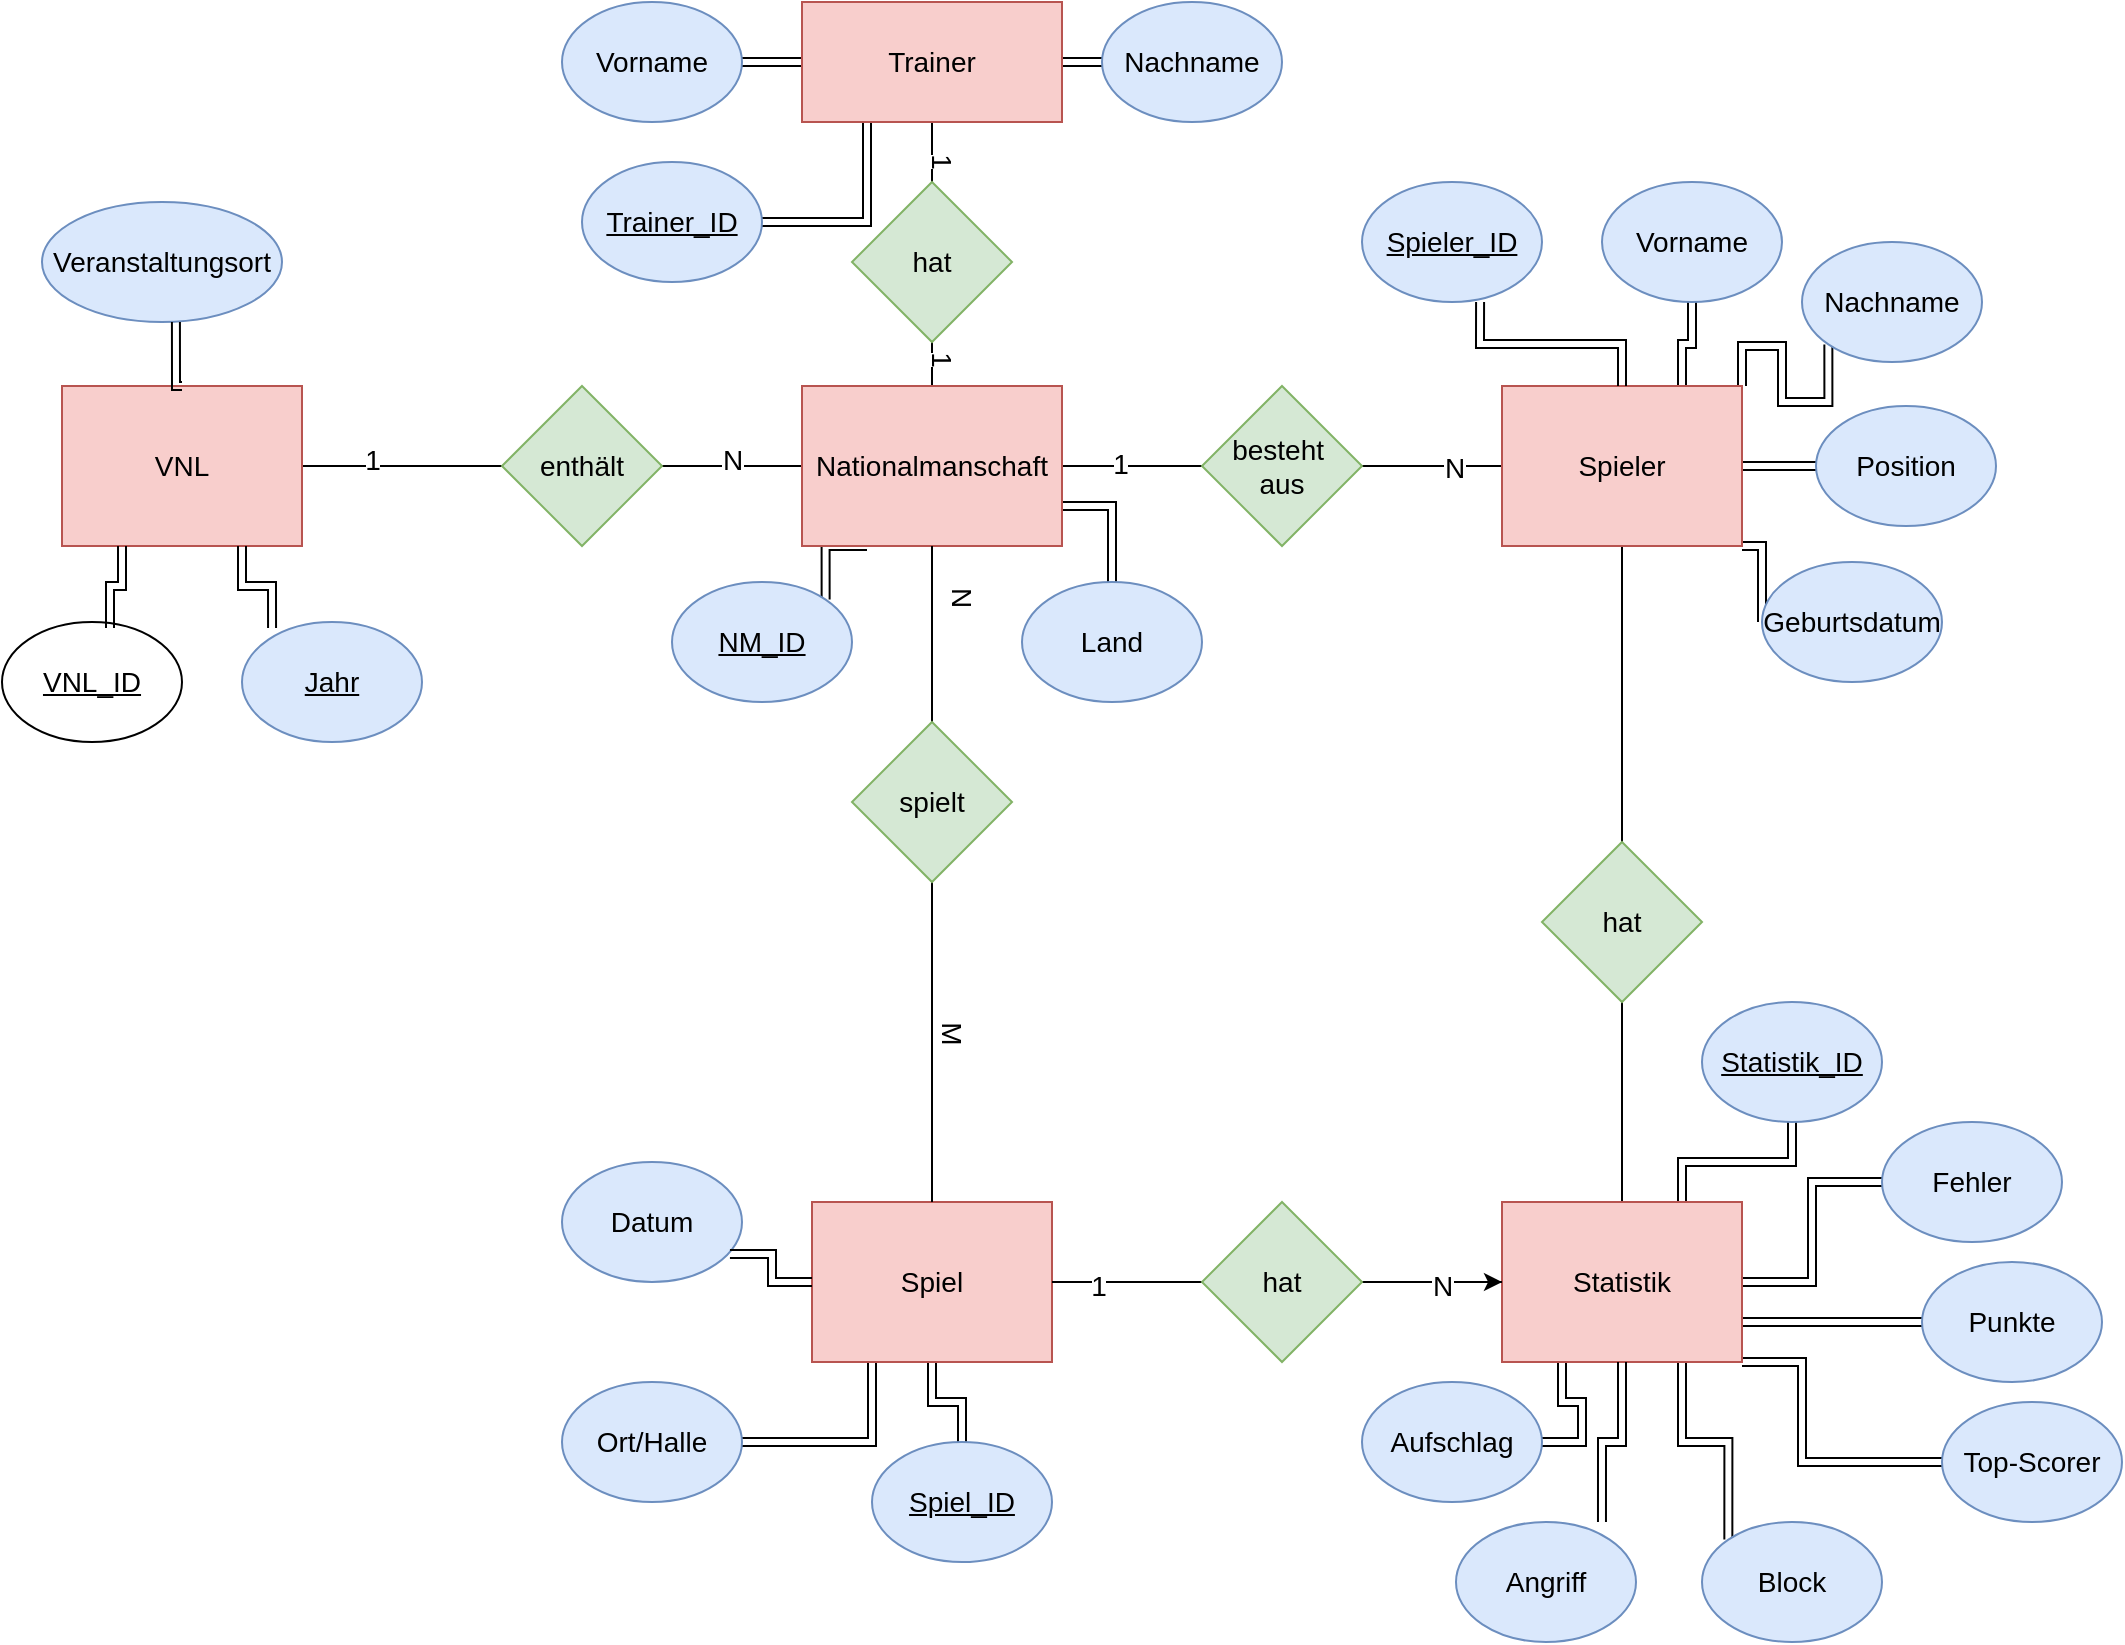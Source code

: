 <mxfile version="24.3.0" type="github">
  <diagram name="Страница — 1" id="BNOreQMkOa1Lyxxl7i81">
    <mxGraphModel dx="1949" dy="761" grid="1" gridSize="10" guides="1" tooltips="1" connect="1" arrows="1" fold="1" page="1" pageScale="1" pageWidth="827" pageHeight="1169" math="0" shadow="0">
      <root>
        <mxCell id="0" />
        <mxCell id="1" parent="0" />
        <mxCell id="w6JFk0kXFhsZIO5c5lNq-19" style="edgeStyle=orthogonalEdgeStyle;rounded=0;orthogonalLoop=1;jettySize=auto;html=1;exitX=1;exitY=0.5;exitDx=0;exitDy=0;entryX=0;entryY=0.5;entryDx=0;entryDy=0;fontSize=14;fontStyle=0;endArrow=none;endFill=0;" parent="1" source="w6JFk0kXFhsZIO5c5lNq-1" target="w6JFk0kXFhsZIO5c5lNq-2" edge="1">
          <mxGeometry relative="1" as="geometry" />
        </mxCell>
        <mxCell id="w6JFk0kXFhsZIO5c5lNq-24" value="1" style="edgeLabel;html=1;align=center;verticalAlign=middle;resizable=0;points=[];fontSize=14;fontStyle=0" parent="w6JFk0kXFhsZIO5c5lNq-19" vertex="1" connectable="0">
          <mxGeometry x="-0.842" y="3" relative="1" as="geometry">
            <mxPoint x="15" as="offset" />
          </mxGeometry>
        </mxCell>
        <mxCell id="w6JFk0kXFhsZIO5c5lNq-25" value="N" style="edgeLabel;html=1;align=center;verticalAlign=middle;resizable=0;points=[];fontSize=14;fontStyle=0" parent="w6JFk0kXFhsZIO5c5lNq-19" vertex="1" connectable="0">
          <mxGeometry x="0.832" y="3" relative="1" as="geometry">
            <mxPoint x="-14" as="offset" />
          </mxGeometry>
        </mxCell>
        <mxCell id="w6JFk0kXFhsZIO5c5lNq-1" value="VNL" style="rounded=0;whiteSpace=wrap;html=1;fillColor=#f8cecc;strokeColor=#b85450;fontSize=14;fontStyle=0" parent="1" vertex="1">
          <mxGeometry x="-50" y="202" width="120" height="80" as="geometry" />
        </mxCell>
        <mxCell id="w6JFk0kXFhsZIO5c5lNq-16" style="edgeStyle=orthogonalEdgeStyle;rounded=0;orthogonalLoop=1;jettySize=auto;html=1;exitX=1;exitY=0.5;exitDx=0;exitDy=0;entryX=0;entryY=0.5;entryDx=0;entryDy=0;fontSize=14;fontStyle=0;endArrow=none;endFill=0;" parent="1" source="w6JFk0kXFhsZIO5c5lNq-2" target="w6JFk0kXFhsZIO5c5lNq-3" edge="1">
          <mxGeometry relative="1" as="geometry" />
        </mxCell>
        <mxCell id="w6JFk0kXFhsZIO5c5lNq-26" value="1" style="edgeLabel;html=1;align=center;verticalAlign=middle;resizable=0;points=[];fontSize=14;fontStyle=0" parent="w6JFk0kXFhsZIO5c5lNq-16" vertex="1" connectable="0">
          <mxGeometry x="-0.741" y="1" relative="1" as="geometry">
            <mxPoint as="offset" />
          </mxGeometry>
        </mxCell>
        <mxCell id="w6JFk0kXFhsZIO5c5lNq-27" value="N" style="edgeLabel;html=1;align=center;verticalAlign=middle;resizable=0;points=[];fontSize=14;fontStyle=0" parent="w6JFk0kXFhsZIO5c5lNq-16" vertex="1" connectable="0">
          <mxGeometry x="0.776" y="-1" relative="1" as="geometry">
            <mxPoint as="offset" />
          </mxGeometry>
        </mxCell>
        <mxCell id="w6JFk0kXFhsZIO5c5lNq-43" style="edgeStyle=orthogonalEdgeStyle;rounded=0;orthogonalLoop=1;jettySize=auto;html=1;exitX=0.5;exitY=0;exitDx=0;exitDy=0;entryX=0.5;entryY=1;entryDx=0;entryDy=0;fontSize=14;fontStyle=0;endArrow=none;endFill=0;" parent="1" source="w6JFk0kXFhsZIO5c5lNq-2" target="w6JFk0kXFhsZIO5c5lNq-41" edge="1">
          <mxGeometry relative="1" as="geometry" />
        </mxCell>
        <mxCell id="w6JFk0kXFhsZIO5c5lNq-44" value="1" style="edgeLabel;html=1;align=center;verticalAlign=middle;resizable=0;points=[];rotation=90;fontSize=14;fontStyle=0" parent="w6JFk0kXFhsZIO5c5lNq-43" vertex="1" connectable="0">
          <mxGeometry x="0.712" y="2" relative="1" as="geometry">
            <mxPoint x="7" as="offset" />
          </mxGeometry>
        </mxCell>
        <mxCell id="w6JFk0kXFhsZIO5c5lNq-45" value="1" style="edgeLabel;html=1;align=center;verticalAlign=middle;resizable=0;points=[];rotation=90;fontSize=14;fontStyle=0" parent="w6JFk0kXFhsZIO5c5lNq-43" vertex="1" connectable="0">
          <mxGeometry x="-0.788" y="-2" relative="1" as="geometry">
            <mxPoint x="3" as="offset" />
          </mxGeometry>
        </mxCell>
        <mxCell id="w6JFk0kXFhsZIO5c5lNq-105" style="edgeStyle=orthogonalEdgeStyle;rounded=0;orthogonalLoop=1;jettySize=auto;html=1;exitX=0.25;exitY=1;exitDx=0;exitDy=0;entryX=1;entryY=0;entryDx=0;entryDy=0;shape=link;fontSize=14;fontStyle=0" parent="1" source="w6JFk0kXFhsZIO5c5lNq-2" target="w6JFk0kXFhsZIO5c5lNq-55" edge="1">
          <mxGeometry relative="1" as="geometry" />
        </mxCell>
        <mxCell id="w6JFk0kXFhsZIO5c5lNq-106" style="edgeStyle=orthogonalEdgeStyle;rounded=0;orthogonalLoop=1;jettySize=auto;html=1;exitX=1;exitY=0.75;exitDx=0;exitDy=0;entryX=0.5;entryY=0;entryDx=0;entryDy=0;shape=link;fontSize=14;fontStyle=0" parent="1" source="w6JFk0kXFhsZIO5c5lNq-2" target="w6JFk0kXFhsZIO5c5lNq-56" edge="1">
          <mxGeometry relative="1" as="geometry" />
        </mxCell>
        <mxCell id="w6JFk0kXFhsZIO5c5lNq-2" value="Nationalmanschaft" style="rounded=0;whiteSpace=wrap;html=1;fillColor=#f8cecc;strokeColor=#b85450;fontSize=14;fontStyle=0" parent="1" vertex="1">
          <mxGeometry x="320" y="202" width="130" height="80" as="geometry" />
        </mxCell>
        <mxCell id="w6JFk0kXFhsZIO5c5lNq-64" style="edgeStyle=orthogonalEdgeStyle;rounded=0;orthogonalLoop=1;jettySize=auto;html=1;exitX=0.75;exitY=0;exitDx=0;exitDy=0;entryX=0.5;entryY=1;entryDx=0;entryDy=0;shape=link;fontSize=14;fontStyle=0" parent="1" source="w6JFk0kXFhsZIO5c5lNq-3" target="w6JFk0kXFhsZIO5c5lNq-58" edge="1">
          <mxGeometry relative="1" as="geometry" />
        </mxCell>
        <mxCell id="w6JFk0kXFhsZIO5c5lNq-65" style="edgeStyle=orthogonalEdgeStyle;rounded=0;orthogonalLoop=1;jettySize=auto;html=1;exitX=1;exitY=0;exitDx=0;exitDy=0;entryX=0;entryY=1;entryDx=0;entryDy=0;shape=link;fontSize=14;fontStyle=0" parent="1" source="w6JFk0kXFhsZIO5c5lNq-3" target="w6JFk0kXFhsZIO5c5lNq-59" edge="1">
          <mxGeometry relative="1" as="geometry" />
        </mxCell>
        <mxCell id="w6JFk0kXFhsZIO5c5lNq-66" style="edgeStyle=orthogonalEdgeStyle;rounded=0;orthogonalLoop=1;jettySize=auto;html=1;exitX=1;exitY=0.5;exitDx=0;exitDy=0;entryX=0;entryY=0.5;entryDx=0;entryDy=0;shape=link;fontSize=14;fontStyle=0" parent="1" source="w6JFk0kXFhsZIO5c5lNq-3" target="w6JFk0kXFhsZIO5c5lNq-60" edge="1">
          <mxGeometry relative="1" as="geometry" />
        </mxCell>
        <mxCell id="w6JFk0kXFhsZIO5c5lNq-67" style="edgeStyle=orthogonalEdgeStyle;rounded=0;orthogonalLoop=1;jettySize=auto;html=1;exitX=1;exitY=1;exitDx=0;exitDy=0;entryX=0;entryY=0.5;entryDx=0;entryDy=0;shape=link;fontSize=14;fontStyle=0" parent="1" source="w6JFk0kXFhsZIO5c5lNq-3" target="w6JFk0kXFhsZIO5c5lNq-61" edge="1">
          <mxGeometry relative="1" as="geometry" />
        </mxCell>
        <mxCell id="2tPJ25xgVjLSGKt41ifx-1" style="edgeStyle=orthogonalEdgeStyle;rounded=0;orthogonalLoop=1;jettySize=auto;html=1;exitX=0.5;exitY=1;exitDx=0;exitDy=0;endArrow=none;endFill=0;" parent="1" source="w6JFk0kXFhsZIO5c5lNq-3" target="w6JFk0kXFhsZIO5c5lNq-5" edge="1">
          <mxGeometry relative="1" as="geometry" />
        </mxCell>
        <mxCell id="w6JFk0kXFhsZIO5c5lNq-3" value="Spieler" style="rounded=0;whiteSpace=wrap;html=1;fillColor=#f8cecc;strokeColor=#b85450;fontSize=14;fontStyle=0" parent="1" vertex="1">
          <mxGeometry x="670" y="202" width="120" height="80" as="geometry" />
        </mxCell>
        <mxCell id="w6JFk0kXFhsZIO5c5lNq-87" style="edgeStyle=orthogonalEdgeStyle;rounded=0;orthogonalLoop=1;jettySize=auto;html=1;exitX=0.5;exitY=1;exitDx=0;exitDy=0;shape=link;fontSize=14;fontStyle=0" parent="1" source="w6JFk0kXFhsZIO5c5lNq-4" target="w6JFk0kXFhsZIO5c5lNq-80" edge="1">
          <mxGeometry relative="1" as="geometry" />
        </mxCell>
        <mxCell id="w6JFk0kXFhsZIO5c5lNq-88" style="edgeStyle=orthogonalEdgeStyle;rounded=0;orthogonalLoop=1;jettySize=auto;html=1;exitX=0.25;exitY=1;exitDx=0;exitDy=0;entryX=1;entryY=0.5;entryDx=0;entryDy=0;shape=link;fontSize=14;fontStyle=0" parent="1" source="w6JFk0kXFhsZIO5c5lNq-4" target="w6JFk0kXFhsZIO5c5lNq-79" edge="1">
          <mxGeometry relative="1" as="geometry" />
        </mxCell>
        <mxCell id="w6JFk0kXFhsZIO5c5lNq-100" style="edgeStyle=orthogonalEdgeStyle;rounded=0;orthogonalLoop=1;jettySize=auto;html=1;exitX=1;exitY=0.5;exitDx=0;exitDy=0;fontSize=14;fontStyle=0" parent="1" source="w6JFk0kXFhsZIO5c5lNq-30" target="w6JFk0kXFhsZIO5c5lNq-5" edge="1">
          <mxGeometry relative="1" as="geometry" />
        </mxCell>
        <mxCell id="w6JFk0kXFhsZIO5c5lNq-4" value="Spiel" style="rounded=0;whiteSpace=wrap;html=1;fillColor=#f8cecc;strokeColor=#b85450;fontSize=14;fontStyle=0" parent="1" vertex="1">
          <mxGeometry x="325" y="610" width="120" height="80" as="geometry" />
        </mxCell>
        <mxCell id="w6JFk0kXFhsZIO5c5lNq-92" style="edgeStyle=orthogonalEdgeStyle;rounded=0;orthogonalLoop=1;jettySize=auto;html=1;exitX=1;exitY=0.5;exitDx=0;exitDy=0;shape=link;fontSize=14;fontStyle=0" parent="1" source="w6JFk0kXFhsZIO5c5lNq-5" target="w6JFk0kXFhsZIO5c5lNq-91" edge="1">
          <mxGeometry relative="1" as="geometry" />
        </mxCell>
        <mxCell id="w6JFk0kXFhsZIO5c5lNq-93" style="edgeStyle=orthogonalEdgeStyle;rounded=0;orthogonalLoop=1;jettySize=auto;html=1;exitX=1;exitY=0.75;exitDx=0;exitDy=0;entryX=0;entryY=0.5;entryDx=0;entryDy=0;shape=link;fontSize=14;fontStyle=0" parent="1" source="w6JFk0kXFhsZIO5c5lNq-5" target="w6JFk0kXFhsZIO5c5lNq-81" edge="1">
          <mxGeometry relative="1" as="geometry" />
        </mxCell>
        <mxCell id="w6JFk0kXFhsZIO5c5lNq-94" style="edgeStyle=orthogonalEdgeStyle;rounded=0;orthogonalLoop=1;jettySize=auto;html=1;exitX=1;exitY=1;exitDx=0;exitDy=0;entryX=0;entryY=0.5;entryDx=0;entryDy=0;shape=link;fontSize=14;fontStyle=0" parent="1" source="w6JFk0kXFhsZIO5c5lNq-5" target="w6JFk0kXFhsZIO5c5lNq-82" edge="1">
          <mxGeometry relative="1" as="geometry">
            <Array as="points">
              <mxPoint x="820" y="690" />
              <mxPoint x="820" y="740" />
            </Array>
          </mxGeometry>
        </mxCell>
        <mxCell id="w6JFk0kXFhsZIO5c5lNq-95" style="edgeStyle=orthogonalEdgeStyle;rounded=0;orthogonalLoop=1;jettySize=auto;html=1;exitX=0.75;exitY=1;exitDx=0;exitDy=0;entryX=0;entryY=0;entryDx=0;entryDy=0;shape=link;fontSize=14;fontStyle=0" parent="1" source="w6JFk0kXFhsZIO5c5lNq-5" target="w6JFk0kXFhsZIO5c5lNq-84" edge="1">
          <mxGeometry relative="1" as="geometry" />
        </mxCell>
        <mxCell id="w6JFk0kXFhsZIO5c5lNq-98" style="edgeStyle=orthogonalEdgeStyle;rounded=0;orthogonalLoop=1;jettySize=auto;html=1;exitX=0.25;exitY=1;exitDx=0;exitDy=0;entryX=1;entryY=0.5;entryDx=0;entryDy=0;shape=link;fontSize=14;fontStyle=0" parent="1" source="w6JFk0kXFhsZIO5c5lNq-5" target="w6JFk0kXFhsZIO5c5lNq-90" edge="1">
          <mxGeometry relative="1" as="geometry" />
        </mxCell>
        <mxCell id="w6JFk0kXFhsZIO5c5lNq-99" style="edgeStyle=orthogonalEdgeStyle;rounded=0;orthogonalLoop=1;jettySize=auto;html=1;exitX=0.75;exitY=0;exitDx=0;exitDy=0;entryX=0.5;entryY=1;entryDx=0;entryDy=0;shape=link;fontSize=14;fontStyle=0" parent="1" source="w6JFk0kXFhsZIO5c5lNq-5" target="w6JFk0kXFhsZIO5c5lNq-83" edge="1">
          <mxGeometry relative="1" as="geometry" />
        </mxCell>
        <mxCell id="w6JFk0kXFhsZIO5c5lNq-5" value="Statistik" style="rounded=0;whiteSpace=wrap;html=1;fillColor=#f8cecc;strokeColor=#b85450;fontSize=14;fontStyle=0" parent="1" vertex="1">
          <mxGeometry x="670" y="610" width="120" height="80" as="geometry" />
        </mxCell>
        <mxCell id="w6JFk0kXFhsZIO5c5lNq-7" value="besteht&amp;nbsp;&lt;div style=&quot;font-size: 14px;&quot;&gt;aus&lt;/div&gt;" style="rhombus;whiteSpace=wrap;html=1;fillColor=#d5e8d4;strokeColor=#82b366;fontSize=14;fontStyle=0" parent="1" vertex="1">
          <mxGeometry x="520" y="202" width="80" height="80" as="geometry" />
        </mxCell>
        <mxCell id="w6JFk0kXFhsZIO5c5lNq-8" value="enthält" style="rhombus;whiteSpace=wrap;html=1;fillColor=#d5e8d4;strokeColor=#82b366;fontSize=14;fontStyle=0" parent="1" vertex="1">
          <mxGeometry x="170" y="202" width="80" height="80" as="geometry" />
        </mxCell>
        <mxCell id="w6JFk0kXFhsZIO5c5lNq-33" style="edgeStyle=orthogonalEdgeStyle;rounded=0;orthogonalLoop=1;jettySize=auto;html=1;exitX=0.5;exitY=1;exitDx=0;exitDy=0;entryX=0.5;entryY=0;entryDx=0;entryDy=0;fontSize=14;fontStyle=0;endArrow=none;endFill=0;" parent="1" source="w6JFk0kXFhsZIO5c5lNq-20" target="w6JFk0kXFhsZIO5c5lNq-4" edge="1">
          <mxGeometry relative="1" as="geometry" />
        </mxCell>
        <mxCell id="w6JFk0kXFhsZIO5c5lNq-36" value="M" style="edgeLabel;html=1;align=center;verticalAlign=middle;resizable=0;points=[];fontSize=14;fontStyle=0;rotation=90;" parent="w6JFk0kXFhsZIO5c5lNq-33" vertex="1" connectable="0">
          <mxGeometry x="-0.1" y="3" relative="1" as="geometry">
            <mxPoint x="7" y="3" as="offset" />
          </mxGeometry>
        </mxCell>
        <mxCell id="w6JFk0kXFhsZIO5c5lNq-34" style="edgeStyle=orthogonalEdgeStyle;rounded=0;orthogonalLoop=1;jettySize=auto;html=1;exitX=0.5;exitY=0;exitDx=0;exitDy=0;entryX=0.5;entryY=1;entryDx=0;entryDy=0;fontSize=14;fontStyle=0;endArrow=none;endFill=0;" parent="1" source="w6JFk0kXFhsZIO5c5lNq-20" target="w6JFk0kXFhsZIO5c5lNq-2" edge="1">
          <mxGeometry relative="1" as="geometry" />
        </mxCell>
        <mxCell id="w6JFk0kXFhsZIO5c5lNq-35" value="N" style="edgeLabel;html=1;align=center;verticalAlign=middle;resizable=0;points=[];fontSize=14;fontStyle=0;rotation=90;" parent="w6JFk0kXFhsZIO5c5lNq-34" vertex="1" connectable="0">
          <mxGeometry x="0.569" relative="1" as="geometry">
            <mxPoint x="15" y="6" as="offset" />
          </mxGeometry>
        </mxCell>
        <mxCell id="w6JFk0kXFhsZIO5c5lNq-20" value="spielt" style="rhombus;whiteSpace=wrap;html=1;fillColor=#d5e8d4;strokeColor=#82b366;fontSize=14;fontStyle=0" parent="1" vertex="1">
          <mxGeometry x="345" y="370" width="80" height="80" as="geometry" />
        </mxCell>
        <mxCell id="w6JFk0kXFhsZIO5c5lNq-74" style="edgeStyle=orthogonalEdgeStyle;rounded=0;orthogonalLoop=1;jettySize=auto;html=1;exitX=0;exitY=0.5;exitDx=0;exitDy=0;entryX=1;entryY=0.5;entryDx=0;entryDy=0;shape=link;fontSize=14;fontStyle=0" parent="1" source="w6JFk0kXFhsZIO5c5lNq-41" target="w6JFk0kXFhsZIO5c5lNq-72" edge="1">
          <mxGeometry relative="1" as="geometry" />
        </mxCell>
        <mxCell id="w6JFk0kXFhsZIO5c5lNq-75" style="edgeStyle=orthogonalEdgeStyle;rounded=0;orthogonalLoop=1;jettySize=auto;html=1;exitX=1;exitY=0.5;exitDx=0;exitDy=0;entryX=0;entryY=0.5;entryDx=0;entryDy=0;shape=link;fontSize=14;fontStyle=0" parent="1" source="w6JFk0kXFhsZIO5c5lNq-41" target="w6JFk0kXFhsZIO5c5lNq-73" edge="1">
          <mxGeometry relative="1" as="geometry" />
        </mxCell>
        <mxCell id="w6JFk0kXFhsZIO5c5lNq-77" style="edgeStyle=orthogonalEdgeStyle;rounded=0;orthogonalLoop=1;jettySize=auto;html=1;exitX=0.25;exitY=1;exitDx=0;exitDy=0;entryX=1;entryY=0.5;entryDx=0;entryDy=0;shape=link;fontSize=14;fontStyle=0" parent="1" source="w6JFk0kXFhsZIO5c5lNq-41" target="w6JFk0kXFhsZIO5c5lNq-76" edge="1">
          <mxGeometry relative="1" as="geometry" />
        </mxCell>
        <mxCell id="w6JFk0kXFhsZIO5c5lNq-41" value="Trainer" style="rounded=0;whiteSpace=wrap;html=1;fillColor=#f8cecc;strokeColor=#b85450;fontSize=14;fontStyle=0" parent="1" vertex="1">
          <mxGeometry x="320" y="10" width="130" height="60" as="geometry" />
        </mxCell>
        <mxCell id="w6JFk0kXFhsZIO5c5lNq-42" value="hat" style="rhombus;whiteSpace=wrap;html=1;fillColor=#d5e8d4;strokeColor=#82b366;fontSize=14;fontStyle=0" parent="1" vertex="1">
          <mxGeometry x="345" y="100" width="80" height="80" as="geometry" />
        </mxCell>
        <mxCell id="w6JFk0kXFhsZIO5c5lNq-46" value="&lt;u&gt;Jahr&lt;/u&gt;" style="ellipse;whiteSpace=wrap;html=1;fillColor=#dae8fc;strokeColor=#6c8ebf;fontSize=14;fontStyle=0" parent="1" vertex="1">
          <mxGeometry x="40" y="320" width="90" height="60" as="geometry" />
        </mxCell>
        <mxCell id="w6JFk0kXFhsZIO5c5lNq-47" value="Veranstaltungsort" style="ellipse;whiteSpace=wrap;html=1;fillColor=#dae8fc;strokeColor=#6c8ebf;fontSize=14;fontStyle=0" parent="1" vertex="1">
          <mxGeometry x="-60" y="110" width="120" height="60" as="geometry" />
        </mxCell>
        <mxCell id="w6JFk0kXFhsZIO5c5lNq-48" value="&lt;u style=&quot;font-size: 14px;&quot;&gt;VNL_ID&lt;/u&gt;" style="ellipse;whiteSpace=wrap;html=1;fontSize=14;fontStyle=0" parent="1" vertex="1">
          <mxGeometry x="-80" y="320" width="90" height="60" as="geometry" />
        </mxCell>
        <mxCell id="w6JFk0kXFhsZIO5c5lNq-21" value="hat" style="rhombus;whiteSpace=wrap;html=1;fillColor=#d5e8d4;strokeColor=#82b366;fontSize=14;fontStyle=0" parent="1" vertex="1">
          <mxGeometry x="690" y="430" width="80" height="80" as="geometry" />
        </mxCell>
        <mxCell id="w6JFk0kXFhsZIO5c5lNq-55" value="&lt;u style=&quot;font-size: 14px;&quot;&gt;NM_ID&lt;/u&gt;" style="ellipse;whiteSpace=wrap;html=1;fillColor=#dae8fc;strokeColor=#6c8ebf;fontSize=14;fontStyle=0" parent="1" vertex="1">
          <mxGeometry x="255" y="300" width="90" height="60" as="geometry" />
        </mxCell>
        <mxCell id="w6JFk0kXFhsZIO5c5lNq-56" value="Land" style="ellipse;whiteSpace=wrap;html=1;fillColor=#dae8fc;strokeColor=#6c8ebf;fontSize=14;fontStyle=0" parent="1" vertex="1">
          <mxGeometry x="430" y="300" width="90" height="60" as="geometry" />
        </mxCell>
        <mxCell id="w6JFk0kXFhsZIO5c5lNq-57" value="&lt;u style=&quot;font-size: 14px;&quot;&gt;Spieler_ID&lt;/u&gt;" style="ellipse;whiteSpace=wrap;html=1;fillColor=#dae8fc;strokeColor=#6c8ebf;fontSize=14;fontStyle=0" parent="1" vertex="1">
          <mxGeometry x="600" y="100" width="90" height="60" as="geometry" />
        </mxCell>
        <mxCell id="w6JFk0kXFhsZIO5c5lNq-58" value="Vorname" style="ellipse;whiteSpace=wrap;html=1;fillColor=#dae8fc;strokeColor=#6c8ebf;fontSize=14;fontStyle=0" parent="1" vertex="1">
          <mxGeometry x="720" y="100" width="90" height="60" as="geometry" />
        </mxCell>
        <mxCell id="w6JFk0kXFhsZIO5c5lNq-59" value="Nachname" style="ellipse;whiteSpace=wrap;html=1;fillColor=#dae8fc;strokeColor=#6c8ebf;fontSize=14;fontStyle=0" parent="1" vertex="1">
          <mxGeometry x="820" y="130" width="90" height="60" as="geometry" />
        </mxCell>
        <mxCell id="w6JFk0kXFhsZIO5c5lNq-60" value="Position" style="ellipse;whiteSpace=wrap;html=1;fillColor=#dae8fc;strokeColor=#6c8ebf;fontSize=14;fontStyle=0" parent="1" vertex="1">
          <mxGeometry x="827" y="212" width="90" height="60" as="geometry" />
        </mxCell>
        <mxCell id="w6JFk0kXFhsZIO5c5lNq-61" value="Geburtsdatum" style="ellipse;whiteSpace=wrap;html=1;fillColor=#dae8fc;strokeColor=#6c8ebf;fontSize=14;fontStyle=0" parent="1" vertex="1">
          <mxGeometry x="800" y="290" width="90" height="60" as="geometry" />
        </mxCell>
        <mxCell id="w6JFk0kXFhsZIO5c5lNq-63" style="edgeStyle=orthogonalEdgeStyle;rounded=0;orthogonalLoop=1;jettySize=auto;html=1;exitX=0.5;exitY=0;exitDx=0;exitDy=0;entryX=0.656;entryY=1;entryDx=0;entryDy=0;entryPerimeter=0;shape=link;fontSize=14;fontStyle=0" parent="1" source="w6JFk0kXFhsZIO5c5lNq-3" target="w6JFk0kXFhsZIO5c5lNq-57" edge="1">
          <mxGeometry relative="1" as="geometry" />
        </mxCell>
        <mxCell id="w6JFk0kXFhsZIO5c5lNq-68" style="edgeStyle=orthogonalEdgeStyle;rounded=0;orthogonalLoop=1;jettySize=auto;html=1;exitX=0.25;exitY=1;exitDx=0;exitDy=0;entryX=0.6;entryY=0.05;entryDx=0;entryDy=0;entryPerimeter=0;shape=link;fontSize=14;fontStyle=0" parent="1" source="w6JFk0kXFhsZIO5c5lNq-1" target="w6JFk0kXFhsZIO5c5lNq-48" edge="1">
          <mxGeometry relative="1" as="geometry" />
        </mxCell>
        <mxCell id="w6JFk0kXFhsZIO5c5lNq-69" style="edgeStyle=orthogonalEdgeStyle;rounded=0;orthogonalLoop=1;jettySize=auto;html=1;exitX=0.75;exitY=1;exitDx=0;exitDy=0;entryX=0.167;entryY=0.05;entryDx=0;entryDy=0;entryPerimeter=0;shape=link;fontSize=14;fontStyle=0" parent="1" source="w6JFk0kXFhsZIO5c5lNq-1" target="w6JFk0kXFhsZIO5c5lNq-46" edge="1">
          <mxGeometry relative="1" as="geometry" />
        </mxCell>
        <mxCell id="w6JFk0kXFhsZIO5c5lNq-70" style="edgeStyle=orthogonalEdgeStyle;rounded=0;orthogonalLoop=1;jettySize=auto;html=1;exitX=0.5;exitY=0;exitDx=0;exitDy=0;entryX=0.558;entryY=1;entryDx=0;entryDy=0;entryPerimeter=0;shape=link;fontSize=14;fontStyle=0" parent="1" source="w6JFk0kXFhsZIO5c5lNq-1" target="w6JFk0kXFhsZIO5c5lNq-47" edge="1">
          <mxGeometry relative="1" as="geometry" />
        </mxCell>
        <mxCell id="w6JFk0kXFhsZIO5c5lNq-72" value="Vorname" style="ellipse;whiteSpace=wrap;html=1;fillColor=#dae8fc;strokeColor=#6c8ebf;fontSize=14;fontStyle=0" parent="1" vertex="1">
          <mxGeometry x="200" y="10" width="90" height="60" as="geometry" />
        </mxCell>
        <mxCell id="w6JFk0kXFhsZIO5c5lNq-73" value="Nachname" style="ellipse;whiteSpace=wrap;html=1;fillColor=#dae8fc;strokeColor=#6c8ebf;fontSize=14;fontStyle=0" parent="1" vertex="1">
          <mxGeometry x="470" y="10" width="90" height="60" as="geometry" />
        </mxCell>
        <mxCell id="w6JFk0kXFhsZIO5c5lNq-76" value="&lt;u style=&quot;font-size: 14px;&quot;&gt;Trainer_ID&lt;/u&gt;" style="ellipse;whiteSpace=wrap;html=1;fillColor=#dae8fc;strokeColor=#6c8ebf;fontSize=14;fontStyle=0" parent="1" vertex="1">
          <mxGeometry x="210" y="90" width="90" height="60" as="geometry" />
        </mxCell>
        <mxCell id="w6JFk0kXFhsZIO5c5lNq-78" value="Datum" style="ellipse;whiteSpace=wrap;html=1;fillColor=#dae8fc;strokeColor=#6c8ebf;fontSize=14;fontStyle=0" parent="1" vertex="1">
          <mxGeometry x="200" y="590" width="90" height="60" as="geometry" />
        </mxCell>
        <mxCell id="w6JFk0kXFhsZIO5c5lNq-79" value="Ort/Halle" style="ellipse;whiteSpace=wrap;html=1;fillColor=#dae8fc;strokeColor=#6c8ebf;fontSize=14;fontStyle=0" parent="1" vertex="1">
          <mxGeometry x="200" y="700" width="90" height="60" as="geometry" />
        </mxCell>
        <mxCell id="w6JFk0kXFhsZIO5c5lNq-80" value="&lt;u style=&quot;font-size: 14px;&quot;&gt;Spiel_ID&lt;/u&gt;" style="ellipse;whiteSpace=wrap;html=1;fillColor=#dae8fc;strokeColor=#6c8ebf;fontSize=14;fontStyle=0" parent="1" vertex="1">
          <mxGeometry x="355" y="730" width="90" height="60" as="geometry" />
        </mxCell>
        <mxCell id="w6JFk0kXFhsZIO5c5lNq-81" value="Punkte" style="ellipse;whiteSpace=wrap;html=1;fillColor=#dae8fc;strokeColor=#6c8ebf;fontSize=14;fontStyle=0" parent="1" vertex="1">
          <mxGeometry x="880" y="640" width="90" height="60" as="geometry" />
        </mxCell>
        <mxCell id="w6JFk0kXFhsZIO5c5lNq-82" value="Top-Scorer" style="ellipse;whiteSpace=wrap;html=1;fillColor=#dae8fc;strokeColor=#6c8ebf;fontSize=14;fontStyle=0" parent="1" vertex="1">
          <mxGeometry x="890" y="710" width="90" height="60" as="geometry" />
        </mxCell>
        <mxCell id="w6JFk0kXFhsZIO5c5lNq-83" value="&lt;u style=&quot;font-size: 14px;&quot;&gt;Statistik_ID&lt;/u&gt;" style="ellipse;whiteSpace=wrap;html=1;fillColor=#dae8fc;strokeColor=#6c8ebf;fontSize=14;fontStyle=0" parent="1" vertex="1">
          <mxGeometry x="770" y="510" width="90" height="60" as="geometry" />
        </mxCell>
        <mxCell id="w6JFk0kXFhsZIO5c5lNq-84" value="Block" style="ellipse;whiteSpace=wrap;html=1;fillColor=#dae8fc;strokeColor=#6c8ebf;fontSize=14;fontStyle=0" parent="1" vertex="1">
          <mxGeometry x="770" y="770" width="90" height="60" as="geometry" />
        </mxCell>
        <mxCell id="w6JFk0kXFhsZIO5c5lNq-85" value="Angriff" style="ellipse;whiteSpace=wrap;html=1;fillColor=#dae8fc;strokeColor=#6c8ebf;fontSize=14;fontStyle=0" parent="1" vertex="1">
          <mxGeometry x="647" y="770" width="90" height="60" as="geometry" />
        </mxCell>
        <mxCell id="w6JFk0kXFhsZIO5c5lNq-89" style="edgeStyle=orthogonalEdgeStyle;rounded=0;orthogonalLoop=1;jettySize=auto;html=1;exitX=0;exitY=0.5;exitDx=0;exitDy=0;entryX=0.933;entryY=0.767;entryDx=0;entryDy=0;entryPerimeter=0;shape=link;fontSize=14;fontStyle=0" parent="1" source="w6JFk0kXFhsZIO5c5lNq-4" target="w6JFk0kXFhsZIO5c5lNq-78" edge="1">
          <mxGeometry relative="1" as="geometry" />
        </mxCell>
        <mxCell id="w6JFk0kXFhsZIO5c5lNq-90" value="Aufschlag" style="ellipse;whiteSpace=wrap;html=1;fillColor=#dae8fc;strokeColor=#6c8ebf;fontSize=14;fontStyle=0" parent="1" vertex="1">
          <mxGeometry x="600" y="700" width="90" height="60" as="geometry" />
        </mxCell>
        <mxCell id="w6JFk0kXFhsZIO5c5lNq-91" value="Fehler" style="ellipse;whiteSpace=wrap;html=1;fillColor=#dae8fc;strokeColor=#6c8ebf;fontSize=14;fontStyle=0" parent="1" vertex="1">
          <mxGeometry x="860" y="570" width="90" height="60" as="geometry" />
        </mxCell>
        <mxCell id="w6JFk0kXFhsZIO5c5lNq-96" style="edgeStyle=orthogonalEdgeStyle;rounded=0;orthogonalLoop=1;jettySize=auto;html=1;exitX=0.5;exitY=1;exitDx=0;exitDy=0;entryX=0.811;entryY=0;entryDx=0;entryDy=0;entryPerimeter=0;shape=link;fontSize=14;fontStyle=0" parent="1" source="w6JFk0kXFhsZIO5c5lNq-5" target="w6JFk0kXFhsZIO5c5lNq-85" edge="1">
          <mxGeometry relative="1" as="geometry" />
        </mxCell>
        <mxCell id="w6JFk0kXFhsZIO5c5lNq-101" value="" style="edgeStyle=orthogonalEdgeStyle;rounded=0;orthogonalLoop=1;jettySize=auto;html=1;exitX=1;exitY=0.5;exitDx=0;exitDy=0;fontSize=14;fontStyle=0;endArrow=none;endFill=0;" parent="1" source="w6JFk0kXFhsZIO5c5lNq-4" edge="1">
          <mxGeometry relative="1" as="geometry">
            <mxPoint x="445" y="650" as="sourcePoint" />
            <mxPoint x="670" y="650" as="targetPoint" />
          </mxGeometry>
        </mxCell>
        <mxCell id="w6JFk0kXFhsZIO5c5lNq-103" value="1" style="edgeLabel;html=1;align=center;verticalAlign=middle;resizable=0;points=[];fontSize=14;fontStyle=0" parent="w6JFk0kXFhsZIO5c5lNq-101" vertex="1" connectable="0">
          <mxGeometry x="-0.796" y="-2" relative="1" as="geometry">
            <mxPoint as="offset" />
          </mxGeometry>
        </mxCell>
        <mxCell id="w6JFk0kXFhsZIO5c5lNq-104" value="N" style="edgeLabel;html=1;align=center;verticalAlign=middle;resizable=0;points=[];fontSize=14;fontStyle=0" parent="w6JFk0kXFhsZIO5c5lNq-101" vertex="1" connectable="0">
          <mxGeometry x="0.734" y="-2" relative="1" as="geometry">
            <mxPoint as="offset" />
          </mxGeometry>
        </mxCell>
        <mxCell id="w6JFk0kXFhsZIO5c5lNq-30" value="hat" style="rhombus;whiteSpace=wrap;html=1;fillColor=#d5e8d4;strokeColor=#82b366;fontSize=14;fontStyle=0" parent="1" vertex="1">
          <mxGeometry x="520" y="610" width="80" height="80" as="geometry" />
        </mxCell>
      </root>
    </mxGraphModel>
  </diagram>
</mxfile>
